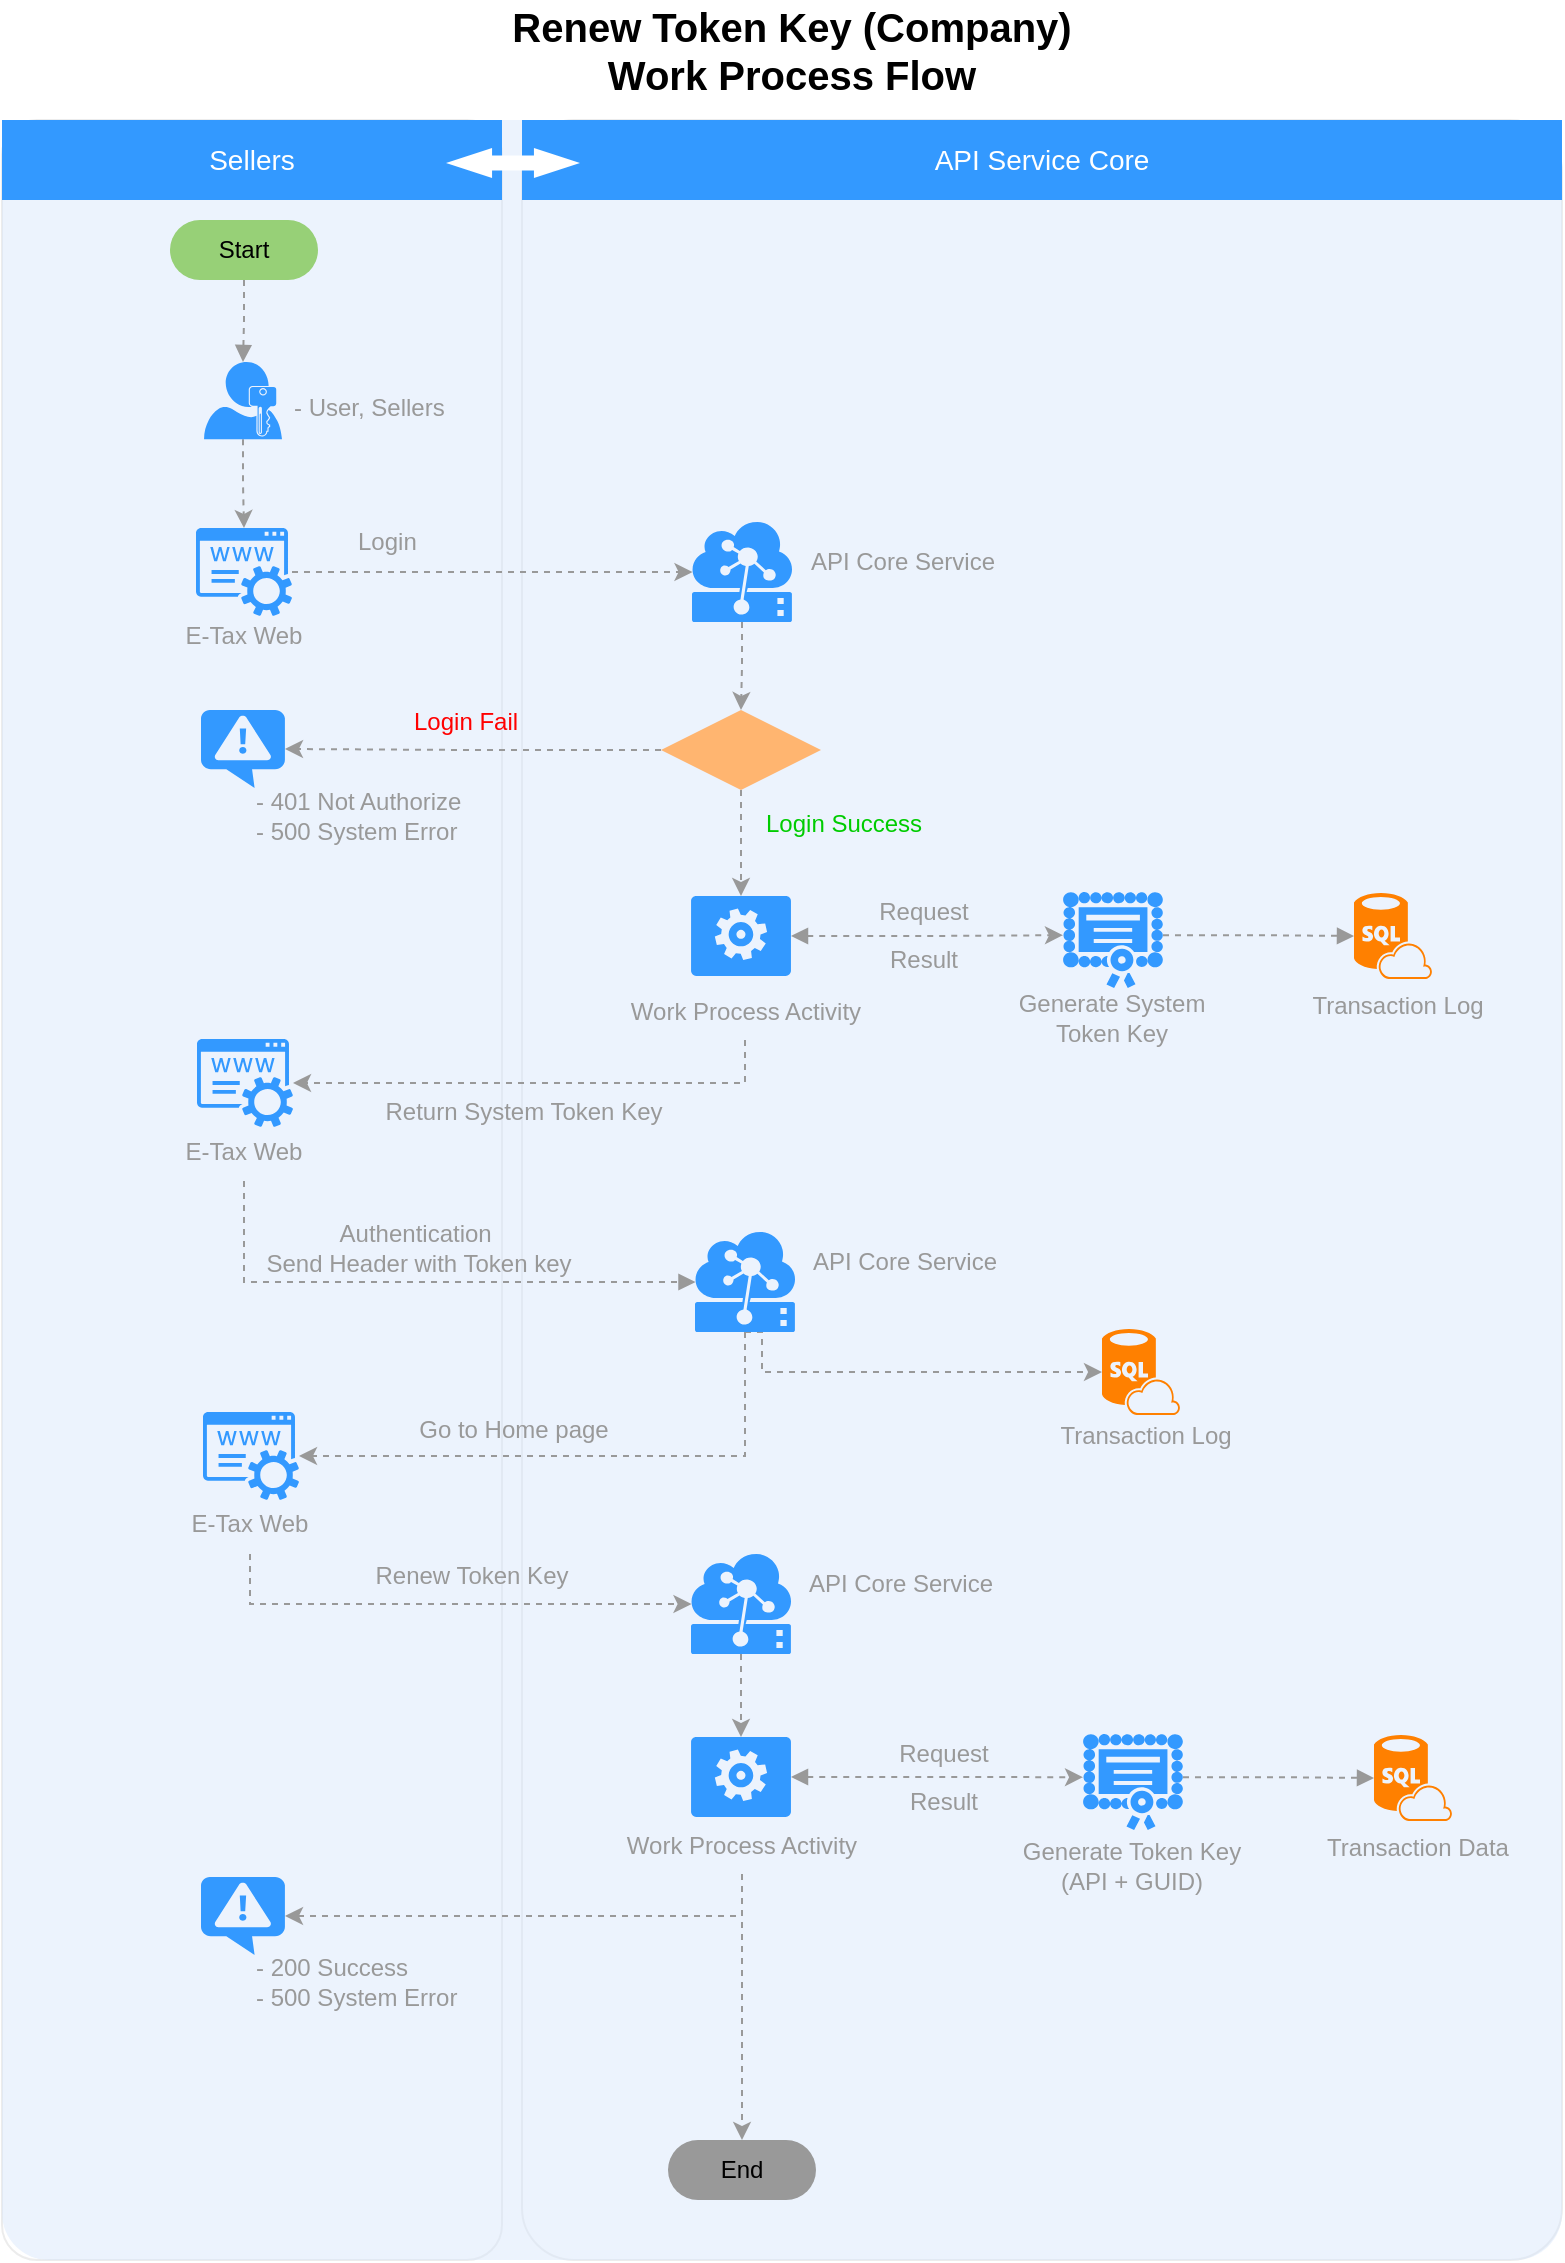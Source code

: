<mxfile version="10.8.0" type="github"><diagram id="98et0ZXu4X3KvnPCGmSZ" name="Page-1"><mxGraphModel dx="1220" dy="634" grid="0" gridSize="10" guides="1" tooltips="1" connect="1" arrows="1" fold="1" page="1" pageScale="1" pageWidth="827" pageHeight="1169" math="0" shadow="0"><root><mxCell id="0"/><mxCell id="1" parent="0"/><mxCell id="7HTfFK8CQtJWUfkesm8e-1" value="" style="rounded=1;whiteSpace=wrap;html=1;strokeColor=#E6E6E6;strokeWidth=1;fillColor=#FFFFFF;fontFamily=Helvetica;fontSize=14;fontColor=#FFB366;opacity=75;verticalAlign=top;fontStyle=1;arcSize=5;" vertex="1" parent="1"><mxGeometry x="290" y="80" width="520" height="1070" as="geometry"/></mxCell><mxCell id="7HTfFK8CQtJWUfkesm8e-2" value="" style="rounded=1;whiteSpace=wrap;html=1;strokeColor=#E6E6E6;strokeWidth=1;fillColor=#FFFFFF;fontFamily=Helvetica;fontSize=14;fontColor=#FFB366;opacity=75;verticalAlign=top;fontStyle=1;arcSize=7;" vertex="1" parent="1"><mxGeometry x="30" y="80" width="250" height="1070" as="geometry"/></mxCell><mxCell id="7HTfFK8CQtJWUfkesm8e-3" value="" style="rounded=1;whiteSpace=wrap;html=1;strokeColor=none;strokeWidth=1;fillColor=#dae8fc;fontSize=12;align=center;arcSize=3;opacity=50;" vertex="1" parent="1"><mxGeometry x="30" y="80" width="780" height="1070" as="geometry"/></mxCell><mxCell id="7HTfFK8CQtJWUfkesm8e-4" value="Sellers" style="whiteSpace=wrap;html=1;dashed=1;strokeColor=none;strokeWidth=2;fillColor=#3399FF;fontFamily=Helvetica;fontSize=14;fontColor=#FFFFFF;fontStyle=0" vertex="1" parent="1"><mxGeometry x="30" y="80" width="250" height="40" as="geometry"/></mxCell><mxCell id="7HTfFK8CQtJWUfkesm8e-5" value="API Service Core" style="whiteSpace=wrap;html=1;dashed=1;strokeColor=none;strokeWidth=2;fillColor=#3399FF;fontFamily=Helvetica;fontSize=14;fontColor=#FFFFFF;fontStyle=0" vertex="1" parent="1"><mxGeometry x="290" y="80" width="520" height="40" as="geometry"/></mxCell><mxCell id="7HTfFK8CQtJWUfkesm8e-6" value="Renew Token Key (Company)&lt;br&gt;Work Process Flow" style="text;html=1;strokeColor=none;fillColor=none;align=center;verticalAlign=middle;whiteSpace=wrap;rounded=0;fontStyle=1;fontSize=20;" vertex="1" parent="1"><mxGeometry x="277" y="20" width="296" height="50" as="geometry"/></mxCell><mxCell id="7HTfFK8CQtJWUfkesm8e-7" value="" style="shape=mxgraph.arrows.two_way_arrow_horizontal;html=1;verticalLabelPosition=bottom;verticalAlign=top;strokeWidth=2;strokeColor=none;dashed=1;fillColor=#FFFFFF;fontFamily=Verdana;fontSize=12;fontColor=#00BEF2" vertex="1" parent="1"><mxGeometry x="252" y="94" width="67" height="15" as="geometry"/></mxCell><mxCell id="7HTfFK8CQtJWUfkesm8e-8" style="edgeStyle=orthogonalEdgeStyle;rounded=0;orthogonalLoop=1;jettySize=auto;html=1;exitX=0.5;exitY=1;exitDx=0;exitDy=0;exitPerimeter=0;entryX=0;entryY=0.5;entryDx=0;entryDy=0;entryPerimeter=0;dashed=1;strokeColor=#999999;fontColor=#00CC00;" edge="1" parent="1" source="7HTfFK8CQtJWUfkesm8e-9" target="7HTfFK8CQtJWUfkesm8e-59"><mxGeometry relative="1" as="geometry"><Array as="points"><mxPoint x="410" y="686"/><mxPoint x="410" y="706"/></Array></mxGeometry></mxCell><mxCell id="7HTfFK8CQtJWUfkesm8e-9" value="" style="shadow=0;dashed=0;html=1;strokeColor=none;labelPosition=center;verticalLabelPosition=bottom;verticalAlign=top;align=center;shape=mxgraph.mscae.cloud.iot_edge;fillColor=#3399FF;pointerEvents=1;fontSize=12;fontColor=#999999;" vertex="1" parent="1"><mxGeometry x="376.5" y="636" width="50" height="50" as="geometry"/></mxCell><mxCell id="7HTfFK8CQtJWUfkesm8e-10" style="edgeStyle=orthogonalEdgeStyle;rounded=0;orthogonalLoop=1;jettySize=auto;html=1;fontSize=14;strokeColor=#999999;dashed=1;entryX=0.005;entryY=0.5;entryDx=0;entryDy=0;entryPerimeter=0;" edge="1" parent="1" source="7HTfFK8CQtJWUfkesm8e-24" target="7HTfFK8CQtJWUfkesm8e-18"><mxGeometry relative="1" as="geometry"><mxPoint x="521" y="333" as="targetPoint"/><mxPoint x="187" y="333" as="sourcePoint"/></mxGeometry></mxCell><mxCell id="7HTfFK8CQtJWUfkesm8e-11" value="Login" style="text;html=1;strokeColor=none;fillColor=none;align=left;verticalAlign=middle;whiteSpace=wrap;rounded=0;fontSize=12;fontColor=#999999;" vertex="1" parent="1"><mxGeometry x="205.5" y="281" width="59" height="20" as="geometry"/></mxCell><mxCell id="7HTfFK8CQtJWUfkesm8e-12" style="edgeStyle=orthogonalEdgeStyle;rounded=0;orthogonalLoop=1;jettySize=auto;html=1;exitX=0.5;exitY=1;exitDx=0;exitDy=0;dashed=1;strokeColor=#999999;exitPerimeter=0;" edge="1" parent="1" source="7HTfFK8CQtJWUfkesm8e-22" target="7HTfFK8CQtJWUfkesm8e-24"><mxGeometry relative="1" as="geometry"><mxPoint x="151" y="289" as="sourcePoint"/><mxPoint x="151" y="345" as="targetPoint"/></mxGeometry></mxCell><mxCell id="7HTfFK8CQtJWUfkesm8e-13" value="" style="group" vertex="1" connectable="0" parent="1"><mxGeometry x="675" y="456.5" width="108" height="79" as="geometry"/></mxCell><mxCell id="7HTfFK8CQtJWUfkesm8e-14" value="" style="group" vertex="1" connectable="0" parent="7HTfFK8CQtJWUfkesm8e-13"><mxGeometry width="108" height="79" as="geometry"/></mxCell><mxCell id="7HTfFK8CQtJWUfkesm8e-15" value="Transaction Log" style="text;html=1;strokeColor=none;fillColor=none;align=center;verticalAlign=middle;whiteSpace=wrap;rounded=0;fontSize=12;fontColor=#999999;" vertex="1" parent="7HTfFK8CQtJWUfkesm8e-14"><mxGeometry x="-1" y="52" width="108" height="29" as="geometry"/></mxCell><mxCell id="7HTfFK8CQtJWUfkesm8e-16" value="" style="verticalLabelPosition=bottom;html=1;verticalAlign=top;align=center;strokeColor=none;fillColor=#FF8000;shape=mxgraph.azure.sql_database_sql_azure;fontSize=12;fontColor=#999999;" vertex="1" parent="7HTfFK8CQtJWUfkesm8e-14"><mxGeometry x="31" y="10" width="39" height="43" as="geometry"/></mxCell><mxCell id="7HTfFK8CQtJWUfkesm8e-17" style="edgeStyle=orthogonalEdgeStyle;rounded=0;orthogonalLoop=1;jettySize=auto;html=1;exitX=0.5;exitY=1;exitDx=0;exitDy=0;exitPerimeter=0;entryX=0.5;entryY=0;entryDx=0;entryDy=0;dashed=1;strokeColor=#999999;" edge="1" parent="1" source="7HTfFK8CQtJWUfkesm8e-18" target="7HTfFK8CQtJWUfkesm8e-49"><mxGeometry relative="1" as="geometry"/></mxCell><mxCell id="7HTfFK8CQtJWUfkesm8e-18" value="" style="shadow=0;dashed=0;html=1;strokeColor=none;labelPosition=center;verticalLabelPosition=bottom;verticalAlign=top;align=center;shape=mxgraph.mscae.cloud.iot_edge;fillColor=#3399FF;pointerEvents=1;fontSize=12;fontColor=#999999;" vertex="1" parent="1"><mxGeometry x="375" y="281" width="50" height="50" as="geometry"/></mxCell><mxCell id="7HTfFK8CQtJWUfkesm8e-19" value="API Core Service" style="text;html=1;strokeColor=none;fillColor=none;align=center;verticalAlign=middle;whiteSpace=wrap;rounded=0;fontSize=12;fontColor=#999999;" vertex="1" parent="1"><mxGeometry x="430" y="286.5" width="101" height="29" as="geometry"/></mxCell><mxCell id="7HTfFK8CQtJWUfkesm8e-20" value="" style="group" vertex="1" connectable="0" parent="1"><mxGeometry x="131" y="201" width="162.5" height="50" as="geometry"/></mxCell><mxCell id="7HTfFK8CQtJWUfkesm8e-21" value="&lt;font color=&quot;#999999&quot; style=&quot;font-size: 12px&quot;&gt;- User, Sellers&lt;br&gt;&lt;br&gt;&lt;/font&gt;" style="text;html=1;strokeColor=none;fillColor=none;align=left;verticalAlign=middle;whiteSpace=wrap;rounded=0;fontSize=12;" vertex="1" parent="7HTfFK8CQtJWUfkesm8e-20"><mxGeometry x="42.5" y="10" width="120" height="40" as="geometry"/></mxCell><mxCell id="7HTfFK8CQtJWUfkesm8e-22" value="" style="pointerEvents=1;shadow=0;dashed=0;html=1;strokeColor=none;labelPosition=center;verticalLabelPosition=bottom;verticalAlign=top;align=center;shape=mxgraph.mscae.enterprise.user_permissions;fillColor=#3399FF;fontSize=14;" vertex="1" parent="7HTfFK8CQtJWUfkesm8e-20"><mxGeometry width="39" height="38.678" as="geometry"/></mxCell><mxCell id="7HTfFK8CQtJWUfkesm8e-23" value="" style="group" vertex="1" connectable="0" parent="1"><mxGeometry x="95.5" y="284" width="110" height="74" as="geometry"/></mxCell><mxCell id="7HTfFK8CQtJWUfkesm8e-24" value="" style="pointerEvents=1;shadow=0;dashed=0;html=1;strokeColor=none;fillColor=#3399FF;labelPosition=center;verticalLabelPosition=bottom;verticalAlign=top;outlineConnect=0;align=center;shape=mxgraph.office.services.registrar_service;" vertex="1" parent="7HTfFK8CQtJWUfkesm8e-23"><mxGeometry x="31.5" width="48" height="44" as="geometry"/></mxCell><mxCell id="7HTfFK8CQtJWUfkesm8e-25" value="E-Tax Web" style="text;html=1;strokeColor=none;fillColor=none;align=center;verticalAlign=middle;whiteSpace=wrap;rounded=0;fontSize=12;fontColor=#999999;" vertex="1" parent="7HTfFK8CQtJWUfkesm8e-23"><mxGeometry y="39" width="110" height="30" as="geometry"/></mxCell><mxCell id="7HTfFK8CQtJWUfkesm8e-26" value="" style="group" vertex="1" connectable="0" parent="1"><mxGeometry x="321.5" y="468" width="160" height="72" as="geometry"/></mxCell><mxCell id="7HTfFK8CQtJWUfkesm8e-27" value="" style="verticalLabelPosition=bottom;html=1;verticalAlign=top;align=center;strokeColor=none;fillColor=#3399FF;shape=mxgraph.azure.worker_role;fontSize=12;fontColor=#999999;" vertex="1" parent="7HTfFK8CQtJWUfkesm8e-26"><mxGeometry x="53" width="50" height="40" as="geometry"/></mxCell><mxCell id="7HTfFK8CQtJWUfkesm8e-28" value="Work Process Activity&lt;br&gt;" style="text;html=1;strokeColor=none;fillColor=none;align=center;verticalAlign=middle;whiteSpace=wrap;rounded=0;fontSize=12;fontColor=#999999;" vertex="1" parent="7HTfFK8CQtJWUfkesm8e-26"><mxGeometry y="43" width="160" height="29" as="geometry"/></mxCell><mxCell id="7HTfFK8CQtJWUfkesm8e-29" value="" style="group" vertex="1" connectable="0" parent="1"><mxGeometry x="527.5" y="459.5" width="114" height="81" as="geometry"/></mxCell><mxCell id="7HTfFK8CQtJWUfkesm8e-30" value="" style="group" vertex="1" connectable="0" parent="7HTfFK8CQtJWUfkesm8e-29"><mxGeometry width="114" height="81" as="geometry"/></mxCell><mxCell id="7HTfFK8CQtJWUfkesm8e-31" value="Generate System Token Key&lt;br&gt;" style="text;html=1;strokeColor=none;fillColor=none;align=center;verticalAlign=middle;whiteSpace=wrap;rounded=0;fontSize=12;fontColor=#999999;" vertex="1" parent="7HTfFK8CQtJWUfkesm8e-30"><mxGeometry y="54" width="114" height="30" as="geometry"/></mxCell><mxCell id="7HTfFK8CQtJWUfkesm8e-32" value="" style="pointerEvents=1;shadow=0;dashed=0;html=1;strokeColor=none;labelPosition=center;verticalLabelPosition=bottom;verticalAlign=top;align=center;shape=mxgraph.mscae.intune.inventory_license;fillColor=#3399FF;fontSize=14;" vertex="1" parent="7HTfFK8CQtJWUfkesm8e-29"><mxGeometry x="33" y="6.5" width="50" height="48" as="geometry"/></mxCell><mxCell id="7HTfFK8CQtJWUfkesm8e-33" style="edgeStyle=orthogonalEdgeStyle;rounded=0;orthogonalLoop=1;jettySize=auto;html=1;exitX=1;exitY=0.5;exitDx=0;exitDy=0;exitPerimeter=0;entryX=0;entryY=0.45;entryDx=0;entryDy=0;entryPerimeter=0;dashed=1;strokeColor=#999999;startArrow=block;startFill=1;" edge="1" parent="1" source="7HTfFK8CQtJWUfkesm8e-27" target="7HTfFK8CQtJWUfkesm8e-32"><mxGeometry relative="1" as="geometry"/></mxCell><mxCell id="7HTfFK8CQtJWUfkesm8e-34" value="Request" style="text;html=1;strokeColor=none;fillColor=none;align=center;verticalAlign=middle;whiteSpace=wrap;rounded=0;fontSize=12;fontColor=#999999;" vertex="1" parent="1"><mxGeometry x="461" y="466" width="60" height="20" as="geometry"/></mxCell><mxCell id="7HTfFK8CQtJWUfkesm8e-35" value="Result" style="text;html=1;strokeColor=none;fillColor=none;align=center;verticalAlign=middle;whiteSpace=wrap;rounded=0;fontSize=12;fontColor=#999999;" vertex="1" parent="1"><mxGeometry x="461" y="490" width="60" height="20" as="geometry"/></mxCell><mxCell id="7HTfFK8CQtJWUfkesm8e-36" value="" style="group" vertex="1" connectable="0" parent="1"><mxGeometry x="96" y="539.5" width="110" height="74" as="geometry"/></mxCell><mxCell id="7HTfFK8CQtJWUfkesm8e-37" value="" style="pointerEvents=1;shadow=0;dashed=0;html=1;strokeColor=none;fillColor=#3399FF;labelPosition=center;verticalLabelPosition=bottom;verticalAlign=top;outlineConnect=0;align=center;shape=mxgraph.office.services.registrar_service;" vertex="1" parent="7HTfFK8CQtJWUfkesm8e-36"><mxGeometry x="31.5" width="48" height="44" as="geometry"/></mxCell><mxCell id="7HTfFK8CQtJWUfkesm8e-38" value="E-Tax Web" style="text;html=1;strokeColor=none;fillColor=none;align=center;verticalAlign=middle;whiteSpace=wrap;rounded=0;fontSize=12;fontColor=#999999;" vertex="1" parent="7HTfFK8CQtJWUfkesm8e-36"><mxGeometry y="41" width="110" height="30" as="geometry"/></mxCell><mxCell id="7HTfFK8CQtJWUfkesm8e-39" value="Return System Token Key&lt;br&gt;" style="text;html=1;strokeColor=none;fillColor=none;align=center;verticalAlign=middle;whiteSpace=wrap;rounded=0;fontSize=12;fontColor=#999999;" vertex="1" parent="1"><mxGeometry x="206.5" y="567.5" width="168" height="16" as="geometry"/></mxCell><mxCell id="7HTfFK8CQtJWUfkesm8e-40" style="edgeStyle=orthogonalEdgeStyle;rounded=0;orthogonalLoop=1;jettySize=auto;html=1;exitX=0.5;exitY=1;exitDx=0;exitDy=0;entryX=0.005;entryY=0.5;entryDx=0;entryDy=0;dashed=1;startArrow=none;startFill=0;endArrow=block;endFill=1;strokeColor=#999999;entryPerimeter=0;" edge="1" parent="1" source="7HTfFK8CQtJWUfkesm8e-38" target="7HTfFK8CQtJWUfkesm8e-9"><mxGeometry relative="1" as="geometry"><mxPoint x="368" y="619" as="targetPoint"/></mxGeometry></mxCell><mxCell id="7HTfFK8CQtJWUfkesm8e-41" style="edgeStyle=orthogonalEdgeStyle;rounded=0;orthogonalLoop=1;jettySize=auto;html=1;exitX=1;exitY=0.45;exitDx=0;exitDy=0;exitPerimeter=0;entryX=0;entryY=0.5;entryDx=0;entryDy=0;entryPerimeter=0;dashed=1;startArrow=none;startFill=0;endArrow=block;endFill=1;strokeColor=#999999;" edge="1" parent="1" source="7HTfFK8CQtJWUfkesm8e-32" target="7HTfFK8CQtJWUfkesm8e-16"><mxGeometry relative="1" as="geometry"/></mxCell><mxCell id="7HTfFK8CQtJWUfkesm8e-42" value="Authentication&amp;nbsp;&lt;br&gt;Send Header with Token key&lt;br&gt;" style="text;html=1;strokeColor=none;fillColor=none;align=center;verticalAlign=middle;whiteSpace=wrap;rounded=0;fontSize=12;fontColor=#999999;" vertex="1" parent="1"><mxGeometry x="157" y="627" width="163" height="34" as="geometry"/></mxCell><mxCell id="7HTfFK8CQtJWUfkesm8e-43" value="API Core Service" style="text;html=1;strokeColor=none;fillColor=none;align=center;verticalAlign=middle;whiteSpace=wrap;rounded=0;fontSize=12;fontColor=#999999;" vertex="1" parent="1"><mxGeometry x="431" y="636.5" width="101" height="29" as="geometry"/></mxCell><mxCell id="7HTfFK8CQtJWUfkesm8e-44" style="edgeStyle=orthogonalEdgeStyle;rounded=0;orthogonalLoop=1;jettySize=auto;html=1;exitX=0.5;exitY=1;exitDx=0;exitDy=0;entryX=0.5;entryY=0;entryDx=0;entryDy=0;entryPerimeter=0;dashed=1;startArrow=none;startFill=0;endArrow=block;endFill=1;strokeColor=#999999;fontColor=#000000;" edge="1" parent="1" source="7HTfFK8CQtJWUfkesm8e-45" target="7HTfFK8CQtJWUfkesm8e-22"><mxGeometry relative="1" as="geometry"/></mxCell><mxCell id="7HTfFK8CQtJWUfkesm8e-45" value="Start" style="rounded=1;whiteSpace=wrap;html=1;fontColor=#000000;align=center;arcSize=50;labelBackgroundColor=none;fillColor=#97D077;strokeColor=none;" vertex="1" parent="1"><mxGeometry x="114" y="130" width="74" height="30" as="geometry"/></mxCell><mxCell id="7HTfFK8CQtJWUfkesm8e-46" value="Login Success&lt;br&gt;" style="text;html=1;strokeColor=none;fillColor=none;align=left;verticalAlign=middle;whiteSpace=wrap;rounded=0;fontSize=12;fontColor=#00CC00;" vertex="1" parent="1"><mxGeometry x="410" y="415" width="103" height="34" as="geometry"/></mxCell><mxCell id="7HTfFK8CQtJWUfkesm8e-47" style="edgeStyle=orthogonalEdgeStyle;rounded=0;orthogonalLoop=1;jettySize=auto;html=1;exitX=0.5;exitY=1;exitDx=0;exitDy=0;entryX=0.5;entryY=0;entryDx=0;entryDy=0;entryPerimeter=0;strokeColor=#999999;dashed=1;" edge="1" parent="1" source="7HTfFK8CQtJWUfkesm8e-49" target="7HTfFK8CQtJWUfkesm8e-27"><mxGeometry relative="1" as="geometry"/></mxCell><mxCell id="7HTfFK8CQtJWUfkesm8e-48" style="edgeStyle=orthogonalEdgeStyle;rounded=0;orthogonalLoop=1;jettySize=auto;html=1;exitX=0;exitY=0.5;exitDx=0;exitDy=0;entryX=1;entryY=0.5;entryDx=0;entryDy=0;entryPerimeter=0;dashed=1;strokeColor=#999999;" edge="1" parent="1" source="7HTfFK8CQtJWUfkesm8e-49" target="7HTfFK8CQtJWUfkesm8e-50"><mxGeometry relative="1" as="geometry"/></mxCell><mxCell id="7HTfFK8CQtJWUfkesm8e-49" value="" style="rhombus;whiteSpace=wrap;html=1;strokeColor=none;strokeWidth=1;fillColor=#FFB570;fontSize=12;fontColor=#999999;align=left;" vertex="1" parent="1"><mxGeometry x="359.5" y="375" width="80" height="40" as="geometry"/></mxCell><mxCell id="7HTfFK8CQtJWUfkesm8e-50" value="" style="verticalLabelPosition=bottom;html=1;verticalAlign=top;align=center;strokeColor=none;fillColor=#3399FF;shape=mxgraph.azure.notification_topic;fontSize=12;fontColor=#999999;" vertex="1" parent="1"><mxGeometry x="129.5" y="375" width="42" height="39" as="geometry"/></mxCell><mxCell id="7HTfFK8CQtJWUfkesm8e-51" value="- 401 Not Authorize&lt;br&gt;- 500 System Error&lt;br&gt;" style="text;html=1;strokeColor=none;fillColor=none;align=left;verticalAlign=middle;whiteSpace=wrap;rounded=0;fontSize=12;fontColor=#999999;" vertex="1" parent="1"><mxGeometry x="155" y="410" width="143" height="35" as="geometry"/></mxCell><mxCell id="7HTfFK8CQtJWUfkesm8e-52" value="Login Fail&lt;br&gt;" style="text;html=1;strokeColor=none;fillColor=none;align=left;verticalAlign=middle;whiteSpace=wrap;rounded=0;fontSize=12;fontColor=#FF0000;" vertex="1" parent="1"><mxGeometry x="234" y="370" width="103" height="22" as="geometry"/></mxCell><mxCell id="7HTfFK8CQtJWUfkesm8e-53" style="edgeStyle=orthogonalEdgeStyle;rounded=0;orthogonalLoop=1;jettySize=auto;html=1;exitX=0.5;exitY=1;exitDx=0;exitDy=0;dashed=1;strokeColor=#999999;fontColor=#00CC00;" edge="1" parent="1" source="7HTfFK8CQtJWUfkesm8e-28" target="7HTfFK8CQtJWUfkesm8e-37"><mxGeometry relative="1" as="geometry"/></mxCell><mxCell id="7HTfFK8CQtJWUfkesm8e-54" value="" style="group" vertex="1" connectable="0" parent="1"><mxGeometry x="321.5" y="888.5" width="160" height="72" as="geometry"/></mxCell><mxCell id="7HTfFK8CQtJWUfkesm8e-55" value="" style="verticalLabelPosition=bottom;html=1;verticalAlign=top;align=center;strokeColor=none;fillColor=#3399FF;shape=mxgraph.azure.worker_role;fontSize=12;fontColor=#999999;" vertex="1" parent="7HTfFK8CQtJWUfkesm8e-54"><mxGeometry x="53" width="50" height="40" as="geometry"/></mxCell><mxCell id="7HTfFK8CQtJWUfkesm8e-56" value="" style="group" vertex="1" connectable="0" parent="1"><mxGeometry x="540" y="703.5" width="108" height="79" as="geometry"/></mxCell><mxCell id="7HTfFK8CQtJWUfkesm8e-57" value="" style="group" vertex="1" connectable="0" parent="7HTfFK8CQtJWUfkesm8e-56"><mxGeometry width="108" height="79" as="geometry"/></mxCell><mxCell id="7HTfFK8CQtJWUfkesm8e-58" value="Transaction Log" style="text;html=1;strokeColor=none;fillColor=none;align=center;verticalAlign=middle;whiteSpace=wrap;rounded=0;fontSize=12;fontColor=#999999;" vertex="1" parent="7HTfFK8CQtJWUfkesm8e-57"><mxGeometry x="8" y="20" width="108" height="29" as="geometry"/></mxCell><mxCell id="7HTfFK8CQtJWUfkesm8e-59" value="" style="verticalLabelPosition=bottom;html=1;verticalAlign=top;align=center;strokeColor=none;fillColor=#FF8000;shape=mxgraph.azure.sql_database_sql_azure;fontSize=12;fontColor=#999999;" vertex="1" parent="7HTfFK8CQtJWUfkesm8e-57"><mxGeometry x="40" y="-19" width="39" height="43" as="geometry"/></mxCell><mxCell id="7HTfFK8CQtJWUfkesm8e-60" value="" style="group" vertex="1" connectable="0" parent="1"><mxGeometry x="99" y="726" width="110" height="74" as="geometry"/></mxCell><mxCell id="7HTfFK8CQtJWUfkesm8e-61" value="" style="pointerEvents=1;shadow=0;dashed=0;html=1;strokeColor=none;fillColor=#3399FF;labelPosition=center;verticalLabelPosition=bottom;verticalAlign=top;outlineConnect=0;align=center;shape=mxgraph.office.services.registrar_service;" vertex="1" parent="7HTfFK8CQtJWUfkesm8e-60"><mxGeometry x="31.5" width="48" height="44" as="geometry"/></mxCell><mxCell id="7HTfFK8CQtJWUfkesm8e-62" value="E-Tax Web" style="text;html=1;strokeColor=none;fillColor=none;align=center;verticalAlign=middle;whiteSpace=wrap;rounded=0;fontSize=12;fontColor=#999999;" vertex="1" parent="7HTfFK8CQtJWUfkesm8e-60"><mxGeometry y="41" width="110" height="30" as="geometry"/></mxCell><mxCell id="7HTfFK8CQtJWUfkesm8e-63" value="Go to Home page&lt;br&gt;" style="text;html=1;strokeColor=none;fillColor=none;align=center;verticalAlign=middle;whiteSpace=wrap;rounded=0;fontSize=12;fontColor=#999999;" vertex="1" parent="1"><mxGeometry x="201.5" y="727" width="168" height="16" as="geometry"/></mxCell><mxCell id="7HTfFK8CQtJWUfkesm8e-64" style="edgeStyle=orthogonalEdgeStyle;rounded=0;orthogonalLoop=1;jettySize=auto;html=1;exitX=0.5;exitY=1;exitDx=0;exitDy=0;dashed=1;strokeColor=#999999;fontColor=#00CC00;exitPerimeter=0;" edge="1" parent="1" source="7HTfFK8CQtJWUfkesm8e-9" target="7HTfFK8CQtJWUfkesm8e-61"><mxGeometry relative="1" as="geometry"><mxPoint x="405" y="726.5" as="sourcePoint"/><Array as="points"><mxPoint x="402" y="748"/></Array></mxGeometry></mxCell><mxCell id="7HTfFK8CQtJWUfkesm8e-65" style="edgeStyle=orthogonalEdgeStyle;rounded=0;orthogonalLoop=1;jettySize=auto;html=1;exitX=0.5;exitY=1;exitDx=0;exitDy=0;exitPerimeter=0;entryX=0.5;entryY=0;entryDx=0;entryDy=0;entryPerimeter=0;dashed=1;strokeColor=#999999;fontColor=#00CC00;" edge="1" parent="1" source="7HTfFK8CQtJWUfkesm8e-66" target="7HTfFK8CQtJWUfkesm8e-55"><mxGeometry relative="1" as="geometry"/></mxCell><mxCell id="7HTfFK8CQtJWUfkesm8e-66" value="" style="shadow=0;dashed=0;html=1;strokeColor=none;labelPosition=center;verticalLabelPosition=bottom;verticalAlign=top;align=center;shape=mxgraph.mscae.cloud.iot_edge;fillColor=#3399FF;pointerEvents=1;fontSize=12;fontColor=#999999;" vertex="1" parent="1"><mxGeometry x="374.5" y="797" width="50" height="50" as="geometry"/></mxCell><mxCell id="7HTfFK8CQtJWUfkesm8e-67" value="API Core Service" style="text;html=1;strokeColor=none;fillColor=none;align=center;verticalAlign=middle;whiteSpace=wrap;rounded=0;fontSize=12;fontColor=#999999;" vertex="1" parent="1"><mxGeometry x="429" y="797.5" width="101" height="29" as="geometry"/></mxCell><mxCell id="7HTfFK8CQtJWUfkesm8e-68" value="" style="group" vertex="1" connectable="0" parent="1"><mxGeometry x="540" y="961" width="108" height="79" as="geometry"/></mxCell><mxCell id="7HTfFK8CQtJWUfkesm8e-69" style="edgeStyle=orthogonalEdgeStyle;rounded=0;orthogonalLoop=1;jettySize=auto;html=1;exitX=0.5;exitY=1;exitDx=0;exitDy=0;entryX=0.005;entryY=0.5;entryDx=0;entryDy=0;entryPerimeter=0;dashed=1;strokeColor=#999999;fontColor=#00CC00;" edge="1" parent="1" source="7HTfFK8CQtJWUfkesm8e-62" target="7HTfFK8CQtJWUfkesm8e-66"><mxGeometry relative="1" as="geometry"/></mxCell><mxCell id="7HTfFK8CQtJWUfkesm8e-70" value="Renew Token Key&lt;br&gt;" style="text;html=1;strokeColor=none;fillColor=none;align=center;verticalAlign=middle;whiteSpace=wrap;rounded=0;fontSize=12;fontColor=#999999;" vertex="1" parent="1"><mxGeometry x="180.5" y="800" width="168" height="16" as="geometry"/></mxCell><mxCell id="7HTfFK8CQtJWUfkesm8e-71" style="edgeStyle=orthogonalEdgeStyle;rounded=0;orthogonalLoop=1;jettySize=auto;html=1;exitX=0.5;exitY=1;exitDx=0;exitDy=0;entryX=1;entryY=0.5;entryDx=0;entryDy=0;entryPerimeter=0;dashed=1;strokeColor=#999999;fontColor=#00CC00;" edge="1" parent="1" source="7HTfFK8CQtJWUfkesm8e-73" target="7HTfFK8CQtJWUfkesm8e-82"><mxGeometry relative="1" as="geometry"/></mxCell><mxCell id="7HTfFK8CQtJWUfkesm8e-72" style="edgeStyle=orthogonalEdgeStyle;rounded=0;orthogonalLoop=1;jettySize=auto;html=1;exitX=0.5;exitY=1;exitDx=0;exitDy=0;entryX=0.5;entryY=0;entryDx=0;entryDy=0;dashed=1;strokeColor=#999999;fontColor=#00CC00;" edge="1" parent="1" source="7HTfFK8CQtJWUfkesm8e-73" target="7HTfFK8CQtJWUfkesm8e-84"><mxGeometry relative="1" as="geometry"/></mxCell><mxCell id="7HTfFK8CQtJWUfkesm8e-73" value="Work Process Activity&lt;br&gt;" style="text;html=1;strokeColor=none;fillColor=none;align=center;verticalAlign=middle;whiteSpace=wrap;rounded=0;fontSize=12;fontColor=#999999;" vertex="1" parent="1"><mxGeometry x="320" y="928" width="160" height="29" as="geometry"/></mxCell><mxCell id="7HTfFK8CQtJWUfkesm8e-74" value="Transaction Data" style="text;html=1;strokeColor=none;fillColor=none;align=center;verticalAlign=middle;whiteSpace=wrap;rounded=0;fontSize=12;fontColor=#999999;" vertex="1" parent="1"><mxGeometry x="684" y="929.5" width="108" height="29" as="geometry"/></mxCell><mxCell id="7HTfFK8CQtJWUfkesm8e-75" value="" style="verticalLabelPosition=bottom;html=1;verticalAlign=top;align=center;strokeColor=none;fillColor=#FF8000;shape=mxgraph.azure.sql_database_sql_azure;fontSize=12;fontColor=#999999;" vertex="1" parent="1"><mxGeometry x="716" y="887.5" width="39" height="43" as="geometry"/></mxCell><mxCell id="7HTfFK8CQtJWUfkesm8e-76" value="Generate Token Key&lt;br&gt;(API + GUID)&lt;br&gt;" style="text;html=1;strokeColor=none;fillColor=none;align=center;verticalAlign=middle;whiteSpace=wrap;rounded=0;fontSize=12;fontColor=#999999;" vertex="1" parent="1"><mxGeometry x="538" y="935" width="114" height="36" as="geometry"/></mxCell><mxCell id="7HTfFK8CQtJWUfkesm8e-77" value="" style="pointerEvents=1;shadow=0;dashed=0;html=1;strokeColor=none;labelPosition=center;verticalLabelPosition=bottom;verticalAlign=top;align=center;shape=mxgraph.mscae.intune.inventory_license;fillColor=#3399FF;fontSize=14;" vertex="1" parent="1"><mxGeometry x="570.5" y="887" width="50" height="48" as="geometry"/></mxCell><mxCell id="7HTfFK8CQtJWUfkesm8e-78" style="edgeStyle=orthogonalEdgeStyle;rounded=0;orthogonalLoop=1;jettySize=auto;html=1;exitX=1;exitY=0.5;exitDx=0;exitDy=0;exitPerimeter=0;entryX=0;entryY=0.45;entryDx=0;entryDy=0;entryPerimeter=0;dashed=1;strokeColor=#999999;startArrow=block;startFill=1;" edge="1" parent="1" source="7HTfFK8CQtJWUfkesm8e-55" target="7HTfFK8CQtJWUfkesm8e-77"><mxGeometry relative="1" as="geometry"><mxPoint x="435" y="908" as="sourcePoint"/></mxGeometry></mxCell><mxCell id="7HTfFK8CQtJWUfkesm8e-79" value="Request" style="text;html=1;strokeColor=none;fillColor=none;align=center;verticalAlign=middle;whiteSpace=wrap;rounded=0;fontSize=12;fontColor=#999999;" vertex="1" parent="1"><mxGeometry x="471" y="887" width="60" height="20" as="geometry"/></mxCell><mxCell id="7HTfFK8CQtJWUfkesm8e-80" value="Result" style="text;html=1;strokeColor=none;fillColor=none;align=center;verticalAlign=middle;whiteSpace=wrap;rounded=0;fontSize=12;fontColor=#999999;" vertex="1" parent="1"><mxGeometry x="471" y="911" width="60" height="20" as="geometry"/></mxCell><mxCell id="7HTfFK8CQtJWUfkesm8e-81" style="edgeStyle=orthogonalEdgeStyle;rounded=0;orthogonalLoop=1;jettySize=auto;html=1;exitX=1;exitY=0.45;exitDx=0;exitDy=0;exitPerimeter=0;entryX=0;entryY=0.5;entryDx=0;entryDy=0;entryPerimeter=0;dashed=1;startArrow=none;startFill=0;endArrow=block;endFill=1;strokeColor=#999999;" edge="1" parent="1" source="7HTfFK8CQtJWUfkesm8e-77" target="7HTfFK8CQtJWUfkesm8e-75"><mxGeometry relative="1" as="geometry"/></mxCell><mxCell id="7HTfFK8CQtJWUfkesm8e-82" value="" style="verticalLabelPosition=bottom;html=1;verticalAlign=top;align=center;strokeColor=none;fillColor=#3399FF;shape=mxgraph.azure.notification_topic;fontSize=12;fontColor=#999999;" vertex="1" parent="1"><mxGeometry x="129.5" y="958.5" width="42" height="39" as="geometry"/></mxCell><mxCell id="7HTfFK8CQtJWUfkesm8e-83" value="- 200 Success&lt;br&gt;- 500 System Error&lt;br&gt;" style="text;html=1;strokeColor=none;fillColor=none;align=left;verticalAlign=middle;whiteSpace=wrap;rounded=0;fontSize=12;fontColor=#999999;" vertex="1" parent="1"><mxGeometry x="155" y="993.5" width="143" height="35" as="geometry"/></mxCell><mxCell id="7HTfFK8CQtJWUfkesm8e-84" value="End" style="rounded=1;whiteSpace=wrap;html=1;fontColor=#000000;align=center;arcSize=50;labelBackgroundColor=none;fillColor=#999999;strokeColor=none;" vertex="1" parent="1"><mxGeometry x="363" y="1090" width="74" height="30" as="geometry"/></mxCell></root></mxGraphModel></diagram></mxfile>